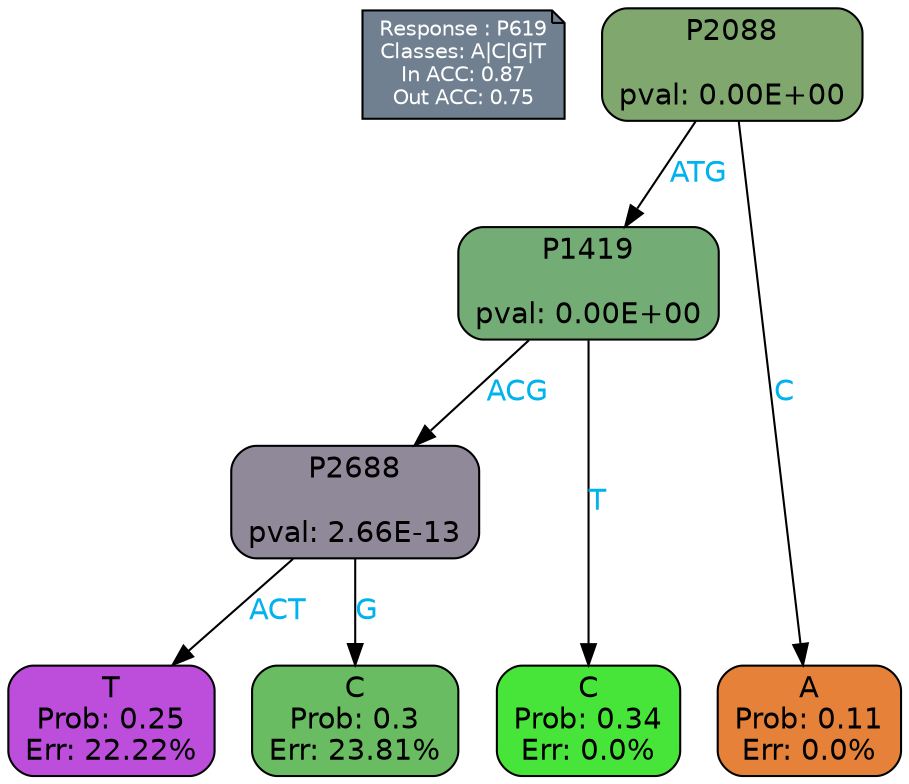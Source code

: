 digraph Tree {
node [shape=box, style="filled, rounded", color="black", fontname=helvetica] ;
graph [ranksep=equally, splines=polylines, bgcolor=transparent, dpi=600] ;
edge [fontname=helvetica] ;
LEGEND [label="Response : P619
Classes: A|C|G|T
In ACC: 0.87
Out ACC: 0.75
",shape=note,align=left,style=filled,fillcolor="slategray",fontcolor="white",fontsize=10];1 [label="P2088

pval: 0.00E+00", fillcolor="#80a76e"] ;
2 [label="P1419

pval: 0.00E+00", fillcolor="#74ac75"] ;
3 [label="P2688

pval: 2.66E-13", fillcolor="#90899a"] ;
4 [label="T
Prob: 0.25
Err: 22.22%", fillcolor="#bd4ddb"] ;
5 [label="C
Prob: 0.3
Err: 23.81%", fillcolor="#69bc61"] ;
6 [label="C
Prob: 0.34
Err: 0.0%", fillcolor="#47e539"] ;
7 [label="A
Prob: 0.11
Err: 0.0%", fillcolor="#e58139"] ;
1 -> 2 [label="ATG",fontcolor=deepskyblue2] ;
1 -> 7 [label="C",fontcolor=deepskyblue2] ;
2 -> 3 [label="ACG",fontcolor=deepskyblue2] ;
2 -> 6 [label="T",fontcolor=deepskyblue2] ;
3 -> 4 [label="ACT",fontcolor=deepskyblue2] ;
3 -> 5 [label="G",fontcolor=deepskyblue2] ;
{rank = same; 4;5;6;7;}{rank = same; LEGEND;1;}}